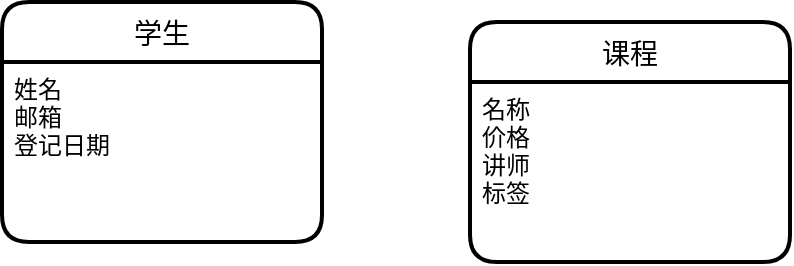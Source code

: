 <mxfile version="17.4.5" type="github">
  <diagram id="8GgMJwKJn8SSidBKVmMq" name="第 1 页">
    <mxGraphModel dx="651" dy="358" grid="1" gridSize="10" guides="1" tooltips="1" connect="1" arrows="1" fold="1" page="1" pageScale="1" pageWidth="827" pageHeight="1169" math="0" shadow="0">
      <root>
        <mxCell id="0" />
        <mxCell id="1" parent="0" />
        <mxCell id="_Ai08Qy22Dj0BchKp4Sf-1" value="学生" style="swimlane;childLayout=stackLayout;horizontal=1;startSize=30;horizontalStack=0;rounded=1;fontSize=14;fontStyle=0;strokeWidth=2;resizeParent=0;resizeLast=1;shadow=0;dashed=0;align=center;" vertex="1" parent="1">
          <mxGeometry x="20" y="210" width="160" height="120" as="geometry">
            <mxRectangle x="30" y="210" width="60" height="30" as="alternateBounds" />
          </mxGeometry>
        </mxCell>
        <mxCell id="_Ai08Qy22Dj0BchKp4Sf-2" value="姓名&#xa;邮箱&#xa;登记日期" style="align=left;strokeColor=none;fillColor=none;spacingLeft=4;fontSize=12;verticalAlign=top;resizable=0;rotatable=0;part=1;" vertex="1" parent="_Ai08Qy22Dj0BchKp4Sf-1">
          <mxGeometry y="30" width="160" height="90" as="geometry" />
        </mxCell>
        <mxCell id="_Ai08Qy22Dj0BchKp4Sf-3" value="课程" style="swimlane;childLayout=stackLayout;horizontal=1;startSize=30;horizontalStack=0;rounded=1;fontSize=14;fontStyle=0;strokeWidth=2;resizeParent=0;resizeLast=1;shadow=0;dashed=0;align=center;" vertex="1" parent="1">
          <mxGeometry x="254" y="220" width="160" height="120" as="geometry" />
        </mxCell>
        <mxCell id="_Ai08Qy22Dj0BchKp4Sf-4" value="名称&#xa;价格&#xa;讲师&#xa;标签&#xa;" style="align=left;strokeColor=none;fillColor=none;spacingLeft=4;fontSize=12;verticalAlign=top;resizable=0;rotatable=0;part=1;" vertex="1" parent="_Ai08Qy22Dj0BchKp4Sf-3">
          <mxGeometry y="30" width="160" height="90" as="geometry" />
        </mxCell>
      </root>
    </mxGraphModel>
  </diagram>
</mxfile>
